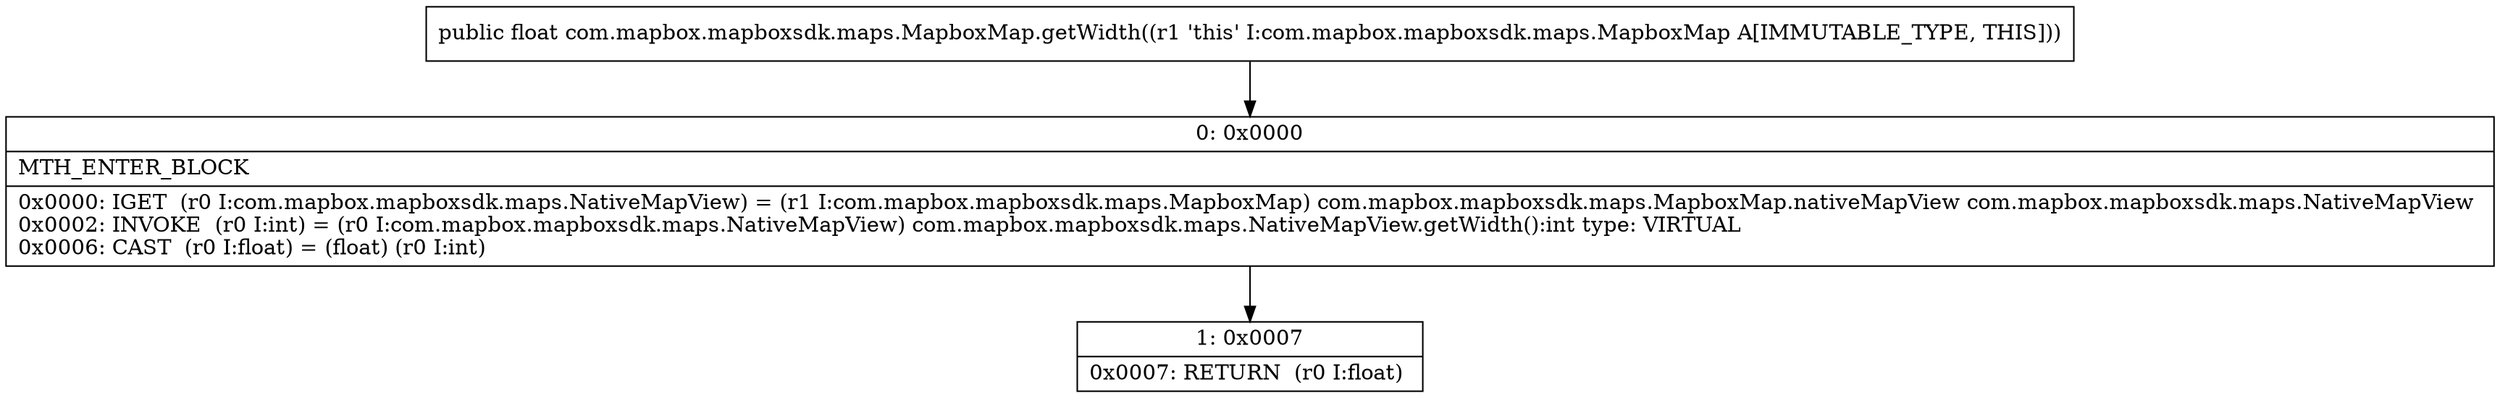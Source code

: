 digraph "CFG forcom.mapbox.mapboxsdk.maps.MapboxMap.getWidth()F" {
Node_0 [shape=record,label="{0\:\ 0x0000|MTH_ENTER_BLOCK\l|0x0000: IGET  (r0 I:com.mapbox.mapboxsdk.maps.NativeMapView) = (r1 I:com.mapbox.mapboxsdk.maps.MapboxMap) com.mapbox.mapboxsdk.maps.MapboxMap.nativeMapView com.mapbox.mapboxsdk.maps.NativeMapView \l0x0002: INVOKE  (r0 I:int) = (r0 I:com.mapbox.mapboxsdk.maps.NativeMapView) com.mapbox.mapboxsdk.maps.NativeMapView.getWidth():int type: VIRTUAL \l0x0006: CAST  (r0 I:float) = (float) (r0 I:int) \l}"];
Node_1 [shape=record,label="{1\:\ 0x0007|0x0007: RETURN  (r0 I:float) \l}"];
MethodNode[shape=record,label="{public float com.mapbox.mapboxsdk.maps.MapboxMap.getWidth((r1 'this' I:com.mapbox.mapboxsdk.maps.MapboxMap A[IMMUTABLE_TYPE, THIS])) }"];
MethodNode -> Node_0;
Node_0 -> Node_1;
}

